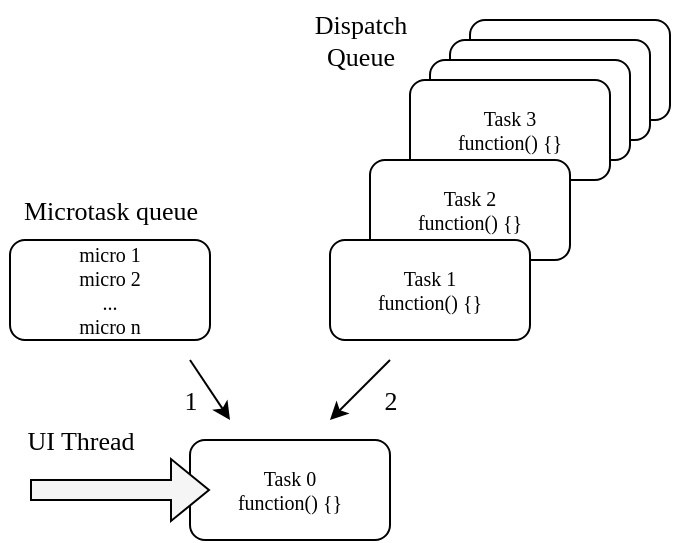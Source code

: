 <mxfile version="16.2.4" type="device"><diagram id="ELagePO1dKicm_HzfpHR" name="Page-1"><mxGraphModel dx="982" dy="539" grid="1" gridSize="10" guides="1" tooltips="1" connect="1" arrows="1" fold="1" page="1" pageScale="1" pageWidth="827" pageHeight="1169" math="0" shadow="0"><root><mxCell id="0"/><mxCell id="1" parent="0"/><mxCell id="lf3ri6gD7M8VtteOoKyG-9" value="" style="rounded=1;whiteSpace=wrap;html=1;fontSize=10;fontFamily=IBM Plex Sans;fontSource=https%3A%2F%2Ffonts.googleapis.com%2Fcss%3Ffamily%3DIBM%2BPlex%2BSans;" vertex="1" parent="1"><mxGeometry x="320" y="30" width="100" height="50" as="geometry"/></mxCell><mxCell id="lf3ri6gD7M8VtteOoKyG-8" value="" style="rounded=1;whiteSpace=wrap;html=1;fontSize=10;fontFamily=IBM Plex Sans;fontSource=https%3A%2F%2Ffonts.googleapis.com%2Fcss%3Ffamily%3DIBM%2BPlex%2BSans;" vertex="1" parent="1"><mxGeometry x="310" y="40" width="100" height="50" as="geometry"/></mxCell><mxCell id="lf3ri6gD7M8VtteOoKyG-7" value="" style="rounded=1;whiteSpace=wrap;html=1;fontSize=10;fontFamily=IBM Plex Sans;fontSource=https%3A%2F%2Ffonts.googleapis.com%2Fcss%3Ffamily%3DIBM%2BPlex%2BSans;" vertex="1" parent="1"><mxGeometry x="300" y="50" width="100" height="50" as="geometry"/></mxCell><mxCell id="lf3ri6gD7M8VtteOoKyG-6" value="&lt;div&gt;Task 3&lt;br&gt;&lt;/div&gt;&lt;div&gt;function() {}&lt;br&gt;&lt;/div&gt;" style="rounded=1;whiteSpace=wrap;html=1;fontSize=10;fontFamily=IBM Plex Sans;fontSource=https%3A%2F%2Ffonts.googleapis.com%2Fcss%3Ffamily%3DIBM%2BPlex%2BSans;" vertex="1" parent="1"><mxGeometry x="290" y="60" width="100" height="50" as="geometry"/></mxCell><mxCell id="lf3ri6gD7M8VtteOoKyG-3" value="&lt;div style=&quot;font-size: 10px;&quot;&gt;micro 1&lt;/div&gt;&lt;div style=&quot;font-size: 10px;&quot;&gt;micro 2&lt;/div&gt;&lt;div style=&quot;font-size: 10px;&quot;&gt;...&lt;/div&gt;&lt;div style=&quot;font-size: 10px;&quot;&gt;micro n&lt;br style=&quot;font-size: 10px;&quot;&gt;&lt;/div&gt;" style="rounded=1;whiteSpace=wrap;html=1;fontSize=10;fontFamily=IBM Plex Sans;fontSource=https%3A%2F%2Ffonts.googleapis.com%2Fcss%3Ffamily%3DIBM%2BPlex%2BSans;" vertex="1" parent="1"><mxGeometry x="90" y="140" width="100" height="50" as="geometry"/></mxCell><mxCell id="lf3ri6gD7M8VtteOoKyG-5" value="&lt;div&gt;Task 2&lt;br&gt;&lt;/div&gt;&lt;div&gt;function() {}&lt;br&gt;&lt;/div&gt;" style="rounded=1;whiteSpace=wrap;html=1;fontSize=10;fontFamily=IBM Plex Sans;fontSource=https%3A%2F%2Ffonts.googleapis.com%2Fcss%3Ffamily%3DIBM%2BPlex%2BSans;" vertex="1" parent="1"><mxGeometry x="270" y="100" width="100" height="50" as="geometry"/></mxCell><mxCell id="lf3ri6gD7M8VtteOoKyG-4" value="&lt;div&gt;Task 1&lt;/div&gt;&lt;div&gt;function() {}&lt;br&gt;&lt;/div&gt;" style="rounded=1;whiteSpace=wrap;html=1;fontSize=10;fontFamily=IBM Plex Sans;fontSource=https%3A%2F%2Ffonts.googleapis.com%2Fcss%3Ffamily%3DIBM%2BPlex%2BSans;" vertex="1" parent="1"><mxGeometry x="250" y="140" width="100" height="50" as="geometry"/></mxCell><mxCell id="lf3ri6gD7M8VtteOoKyG-10" value="&lt;div&gt;Task 0&lt;br&gt;&lt;/div&gt;&lt;div&gt;function() {}&lt;br&gt;&lt;/div&gt;" style="rounded=1;whiteSpace=wrap;html=1;fontSize=10;fontFamily=IBM Plex Sans;fontSource=https%3A%2F%2Ffonts.googleapis.com%2Fcss%3Ffamily%3DIBM%2BPlex%2BSans;" vertex="1" parent="1"><mxGeometry x="180" y="240" width="100" height="50" as="geometry"/></mxCell><mxCell id="lf3ri6gD7M8VtteOoKyG-11" value="Dispatch &lt;br&gt;Queue" style="text;html=1;align=center;verticalAlign=middle;resizable=0;points=[];autosize=1;strokeColor=none;fillColor=none;fontSize=13;fontFamily=IBM Plex Sans;" vertex="1" parent="1"><mxGeometry x="230" y="20" width="70" height="40" as="geometry"/></mxCell><mxCell id="lf3ri6gD7M8VtteOoKyG-12" value="Microtask queue" style="text;html=1;align=center;verticalAlign=middle;resizable=0;points=[];autosize=1;strokeColor=none;fillColor=none;fontSize=13;fontFamily=IBM Plex Sans;" vertex="1" parent="1"><mxGeometry x="85" y="115" width="110" height="20" as="geometry"/></mxCell><mxCell id="lf3ri6gD7M8VtteOoKyG-13" value="UI Thread" style="text;html=1;align=center;verticalAlign=middle;resizable=0;points=[];autosize=1;strokeColor=none;fillColor=none;fontSize=13;fontFamily=IBM Plex Sans;" vertex="1" parent="1"><mxGeometry x="90" y="230" width="70" height="20" as="geometry"/></mxCell><mxCell id="lf3ri6gD7M8VtteOoKyG-14" value="" style="shape=flexArrow;endArrow=classic;html=1;rounded=0;fontFamily=IBM Plex Sans;fontSource=https%3A%2F%2Ffonts.googleapis.com%2Fcss%3Ffamily%3DIBM%2BPlex%2BSans;fontSize=13;fillColor=#f5f5f5;strokeColor=default;" edge="1" parent="1"><mxGeometry width="50" height="50" relative="1" as="geometry"><mxPoint x="100" y="265" as="sourcePoint"/><mxPoint x="190" y="265" as="targetPoint"/></mxGeometry></mxCell><mxCell id="lf3ri6gD7M8VtteOoKyG-15" value="" style="endArrow=classic;html=1;rounded=0;fontFamily=IBM Plex Sans;fontSource=https%3A%2F%2Ffonts.googleapis.com%2Fcss%3Ffamily%3DIBM%2BPlex%2BSans;fontSize=13;strokeColor=default;" edge="1" parent="1"><mxGeometry width="50" height="50" relative="1" as="geometry"><mxPoint x="180" y="200" as="sourcePoint"/><mxPoint x="200" y="230" as="targetPoint"/></mxGeometry></mxCell><mxCell id="lf3ri6gD7M8VtteOoKyG-16" value="" style="endArrow=classic;html=1;rounded=0;fontFamily=IBM Plex Sans;fontSource=https%3A%2F%2Ffonts.googleapis.com%2Fcss%3Ffamily%3DIBM%2BPlex%2BSans;fontSize=13;strokeColor=default;" edge="1" parent="1"><mxGeometry width="50" height="50" relative="1" as="geometry"><mxPoint x="280" y="200" as="sourcePoint"/><mxPoint x="250" y="230" as="targetPoint"/></mxGeometry></mxCell><mxCell id="lf3ri6gD7M8VtteOoKyG-17" value="1" style="text;html=1;align=center;verticalAlign=middle;resizable=0;points=[];autosize=1;strokeColor=none;fillColor=none;fontSize=13;fontFamily=IBM Plex Sans;" vertex="1" parent="1"><mxGeometry x="170" y="210" width="20" height="20" as="geometry"/></mxCell><mxCell id="lf3ri6gD7M8VtteOoKyG-18" value="2" style="text;html=1;align=center;verticalAlign=middle;resizable=0;points=[];autosize=1;strokeColor=none;fillColor=none;fontSize=13;fontFamily=IBM Plex Sans;" vertex="1" parent="1"><mxGeometry x="270" y="210" width="20" height="20" as="geometry"/></mxCell></root></mxGraphModel></diagram></mxfile>